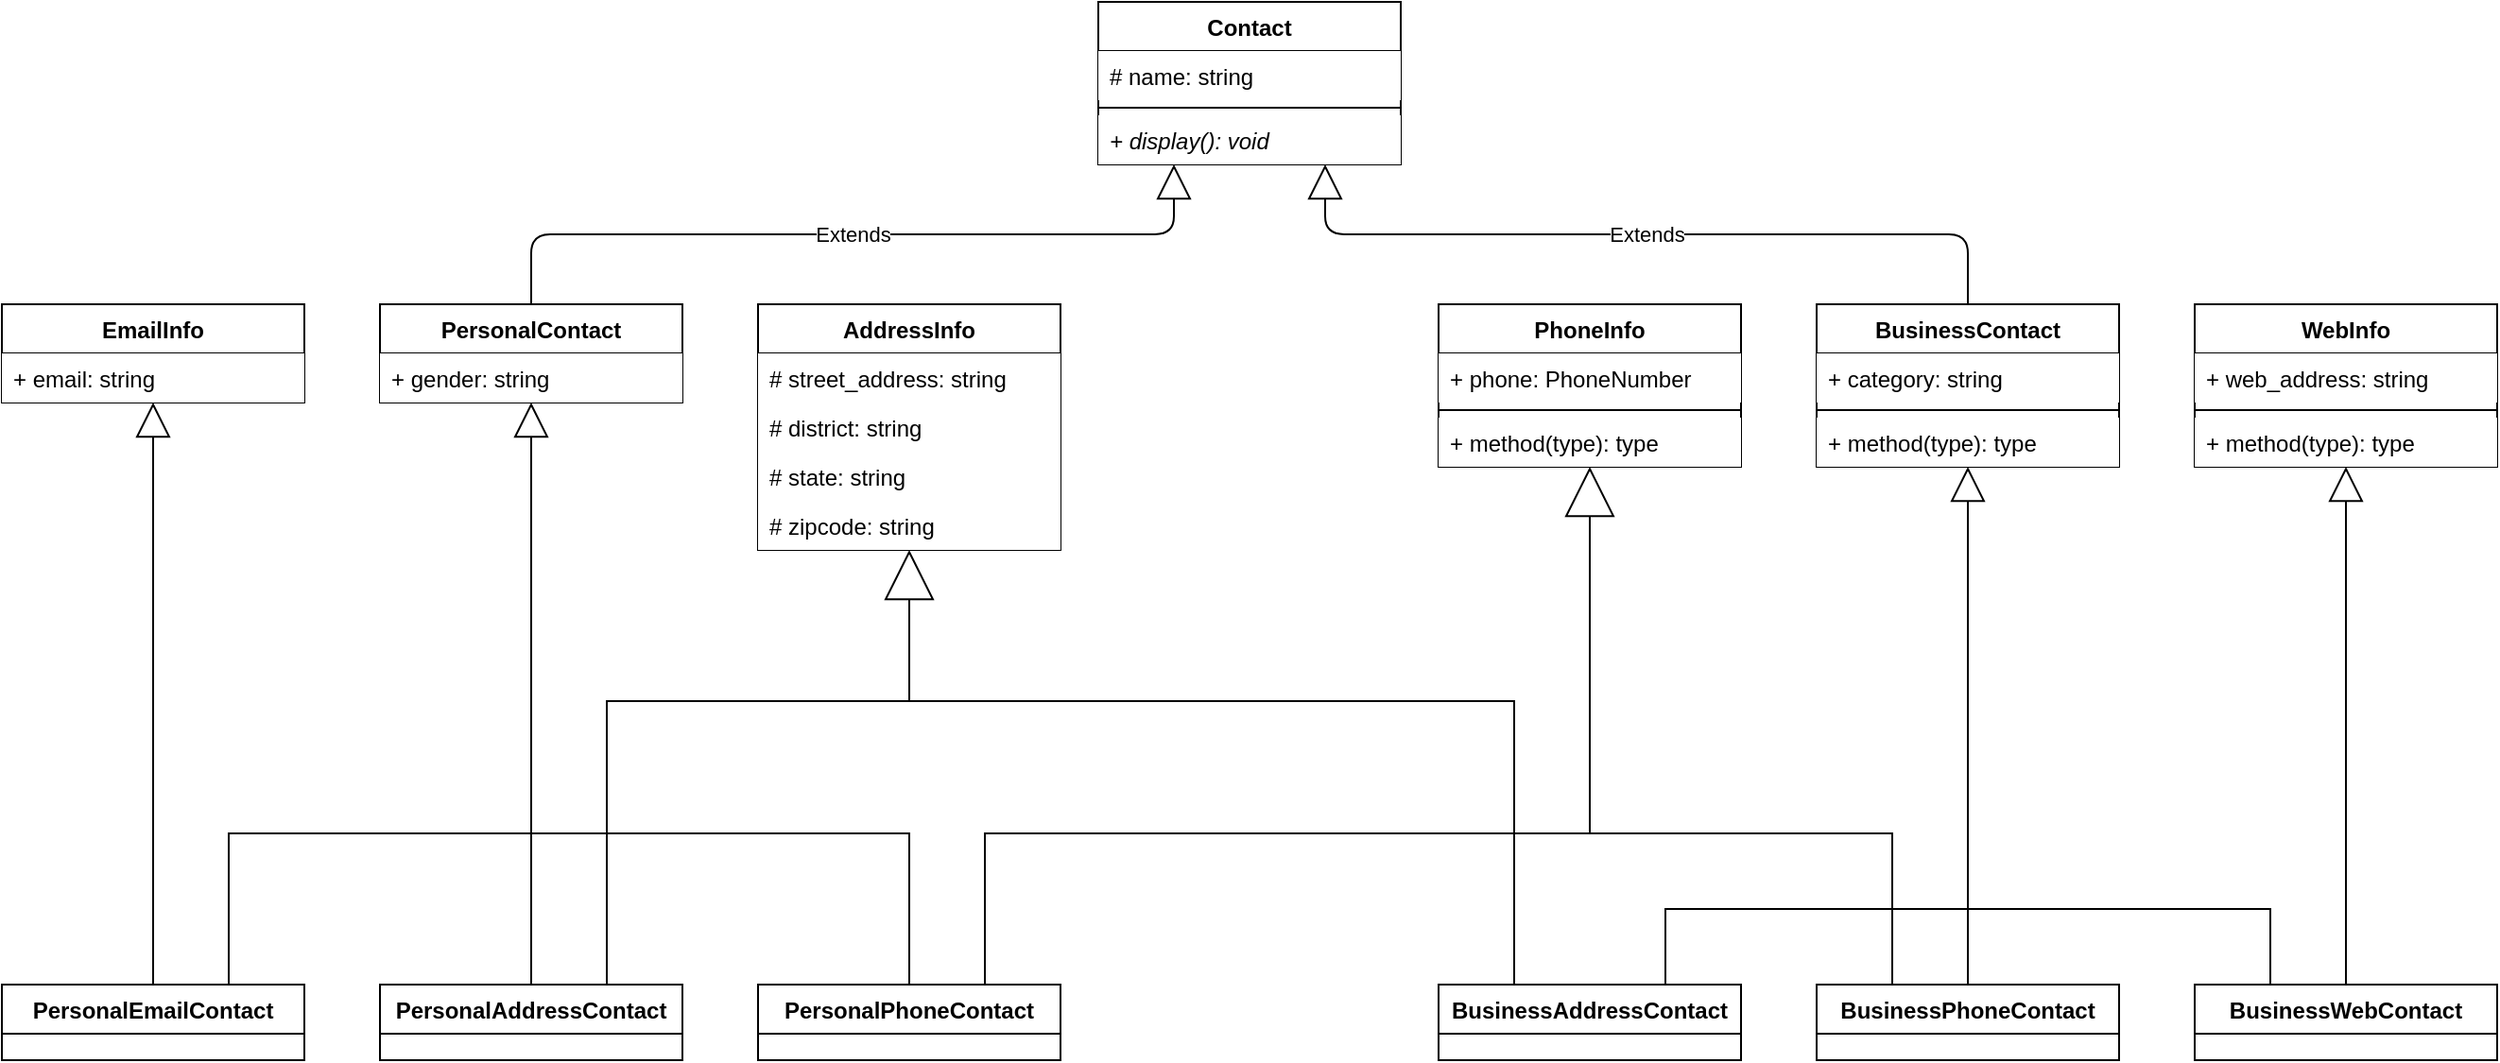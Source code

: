 <mxfile version="14.5.1" type="device" pages="3"><diagram id="RXsj_S4nUaZevX5wALTk" name="Contact Hierarchy"><mxGraphModel dx="942" dy="642" grid="1" gridSize="10" guides="1" tooltips="1" connect="1" arrows="0" fold="1" page="1" pageScale="1" pageWidth="1400" pageHeight="700" math="0" shadow="0"><root><mxCell id="0"/><mxCell id="1" parent="0"/><mxCell id="fDuT555Jr4MOAWVFoyUx-1" value="Contact" style="swimlane;fontStyle=1;align=center;verticalAlign=top;childLayout=stackLayout;horizontal=1;startSize=26;horizontalStack=0;resizeParent=1;resizeParentMax=0;resizeLast=0;collapsible=1;marginBottom=0;" parent="1" vertex="1"><mxGeometry x="620" y="70" width="160" height="86" as="geometry"/></mxCell><mxCell id="fDuT555Jr4MOAWVFoyUx-2" value="# name: string" style="text;strokeColor=none;align=left;verticalAlign=top;spacingLeft=4;spacingRight=4;overflow=hidden;rotatable=0;points=[[0,0.5],[1,0.5]];portConstraint=eastwest;fillColor=#ffffff;" parent="fDuT555Jr4MOAWVFoyUx-1" vertex="1"><mxGeometry y="26" width="160" height="26" as="geometry"/></mxCell><mxCell id="fDuT555Jr4MOAWVFoyUx-3" value="" style="line;strokeWidth=1;fillColor=none;align=left;verticalAlign=middle;spacingTop=-1;spacingLeft=3;spacingRight=3;rotatable=0;labelPosition=right;points=[];portConstraint=eastwest;" parent="fDuT555Jr4MOAWVFoyUx-1" vertex="1"><mxGeometry y="52" width="160" height="8" as="geometry"/></mxCell><mxCell id="fDuT555Jr4MOAWVFoyUx-4" value="+ display(): void" style="text;strokeColor=none;align=left;verticalAlign=top;spacingLeft=4;spacingRight=4;overflow=hidden;rotatable=0;points=[[0,0.5],[1,0.5]];portConstraint=eastwest;fontStyle=2;fillColor=#ffffff;" parent="fDuT555Jr4MOAWVFoyUx-1" vertex="1"><mxGeometry y="60" width="160" height="26" as="geometry"/></mxCell><mxCell id="fDuT555Jr4MOAWVFoyUx-6" value="PersonalContact" style="swimlane;fontStyle=1;align=center;verticalAlign=top;childLayout=stackLayout;horizontal=1;startSize=26;horizontalStack=0;resizeParent=1;resizeParentMax=0;resizeLast=0;collapsible=1;marginBottom=0;" parent="1" vertex="1"><mxGeometry x="240" y="230" width="160" height="52" as="geometry"/></mxCell><mxCell id="fDuT555Jr4MOAWVFoyUx-7" value="+ gender: string" style="text;strokeColor=none;align=left;verticalAlign=top;spacingLeft=4;spacingRight=4;overflow=hidden;rotatable=0;points=[[0,0.5],[1,0.5]];portConstraint=eastwest;fillColor=#ffffff;" parent="fDuT555Jr4MOAWVFoyUx-6" vertex="1"><mxGeometry y="26" width="160" height="26" as="geometry"/></mxCell><mxCell id="fDuT555Jr4MOAWVFoyUx-10" value="BusinessContact" style="swimlane;fontStyle=1;align=center;verticalAlign=top;childLayout=stackLayout;horizontal=1;startSize=26;horizontalStack=0;resizeParent=1;resizeParentMax=0;resizeLast=0;collapsible=1;marginBottom=0;" parent="1" vertex="1"><mxGeometry x="1000" y="230" width="160" height="86" as="geometry"/></mxCell><mxCell id="fDuT555Jr4MOAWVFoyUx-11" value="+ category: string" style="text;strokeColor=none;align=left;verticalAlign=top;spacingLeft=4;spacingRight=4;overflow=hidden;rotatable=0;points=[[0,0.5],[1,0.5]];portConstraint=eastwest;fillColor=#ffffff;" parent="fDuT555Jr4MOAWVFoyUx-10" vertex="1"><mxGeometry y="26" width="160" height="26" as="geometry"/></mxCell><mxCell id="fDuT555Jr4MOAWVFoyUx-12" value="" style="line;strokeWidth=1;fillColor=none;align=left;verticalAlign=middle;spacingTop=-1;spacingLeft=3;spacingRight=3;rotatable=0;labelPosition=right;points=[];portConstraint=eastwest;" parent="fDuT555Jr4MOAWVFoyUx-10" vertex="1"><mxGeometry y="52" width="160" height="8" as="geometry"/></mxCell><mxCell id="fDuT555Jr4MOAWVFoyUx-13" value="+ method(type): type" style="text;strokeColor=none;align=left;verticalAlign=top;spacingLeft=4;spacingRight=4;overflow=hidden;rotatable=0;points=[[0,0.5],[1,0.5]];portConstraint=eastwest;fillColor=#ffffff;" parent="fDuT555Jr4MOAWVFoyUx-10" vertex="1"><mxGeometry y="60" width="160" height="26" as="geometry"/></mxCell><mxCell id="fDuT555Jr4MOAWVFoyUx-14" value="Extends" style="endArrow=block;endSize=16;endFill=0;html=1;exitX=0.5;exitY=0;exitDx=0;exitDy=0;entryX=0.25;entryY=1;entryDx=0;entryDy=0;edgeStyle=orthogonalEdgeStyle;" parent="1" source="fDuT555Jr4MOAWVFoyUx-6" target="fDuT555Jr4MOAWVFoyUx-1" edge="1"><mxGeometry width="160" relative="1" as="geometry"><mxPoint x="460" y="170" as="sourcePoint"/><mxPoint x="620" y="170" as="targetPoint"/></mxGeometry></mxCell><mxCell id="fDuT555Jr4MOAWVFoyUx-15" value="Extends" style="endArrow=block;endSize=16;endFill=0;html=1;exitX=0.5;exitY=0;exitDx=0;exitDy=0;entryX=0.75;entryY=1;entryDx=0;entryDy=0;edgeStyle=orthogonalEdgeStyle;" parent="1" source="fDuT555Jr4MOAWVFoyUx-10" target="fDuT555Jr4MOAWVFoyUx-1" edge="1"><mxGeometry width="160" relative="1" as="geometry"><mxPoint x="660" y="310" as="sourcePoint"/><mxPoint x="820" y="310" as="targetPoint"/></mxGeometry></mxCell><mxCell id="fDuT555Jr4MOAWVFoyUx-16" value="AddressInfo" style="swimlane;fontStyle=1;align=center;verticalAlign=top;childLayout=stackLayout;horizontal=1;startSize=26;horizontalStack=0;resizeParent=1;resizeParentMax=0;resizeLast=0;collapsible=1;marginBottom=0;" parent="1" vertex="1"><mxGeometry x="440" y="230" width="160" height="130" as="geometry"><mxRectangle x="240" y="200" width="100" height="26" as="alternateBounds"/></mxGeometry></mxCell><mxCell id="fDuT555Jr4MOAWVFoyUx-17" value="# street_address: string" style="text;strokeColor=none;align=left;verticalAlign=top;spacingLeft=4;spacingRight=4;overflow=hidden;rotatable=0;points=[[0,0.5],[1,0.5]];portConstraint=eastwest;fillColor=#ffffff;" parent="fDuT555Jr4MOAWVFoyUx-16" vertex="1"><mxGeometry y="26" width="160" height="26" as="geometry"/></mxCell><mxCell id="MVMWuLtHfD_XNEsz0F-j-5" value="# district: string" style="text;strokeColor=none;align=left;verticalAlign=top;spacingLeft=4;spacingRight=4;overflow=hidden;rotatable=0;points=[[0,0.5],[1,0.5]];portConstraint=eastwest;fillColor=#ffffff;" parent="fDuT555Jr4MOAWVFoyUx-16" vertex="1"><mxGeometry y="52" width="160" height="26" as="geometry"/></mxCell><mxCell id="MVMWuLtHfD_XNEsz0F-j-6" value="# state: string" style="text;strokeColor=none;align=left;verticalAlign=top;spacingLeft=4;spacingRight=4;overflow=hidden;rotatable=0;points=[[0,0.5],[1,0.5]];portConstraint=eastwest;fillColor=#ffffff;" parent="fDuT555Jr4MOAWVFoyUx-16" vertex="1"><mxGeometry y="78" width="160" height="26" as="geometry"/></mxCell><mxCell id="MVMWuLtHfD_XNEsz0F-j-7" value="# zipcode: string" style="text;align=left;verticalAlign=top;spacingLeft=4;spacingRight=4;overflow=hidden;rotatable=0;points=[[0,0.5],[1,0.5]];portConstraint=eastwest;fillColor=#ffffff;" parent="fDuT555Jr4MOAWVFoyUx-16" vertex="1"><mxGeometry y="104" width="160" height="26" as="geometry"/></mxCell><mxCell id="fDuT555Jr4MOAWVFoyUx-20" value="PhoneInfo" style="swimlane;fontStyle=1;align=center;verticalAlign=top;childLayout=stackLayout;horizontal=1;startSize=26;horizontalStack=0;resizeParent=1;resizeParentMax=0;resizeLast=0;collapsible=1;marginBottom=0;" parent="1" vertex="1"><mxGeometry x="800" y="230" width="160" height="86" as="geometry"/></mxCell><mxCell id="fDuT555Jr4MOAWVFoyUx-21" value="+ phone: PhoneNumber" style="text;strokeColor=none;align=left;verticalAlign=top;spacingLeft=4;spacingRight=4;overflow=hidden;rotatable=0;points=[[0,0.5],[1,0.5]];portConstraint=eastwest;fillColor=#ffffff;" parent="fDuT555Jr4MOAWVFoyUx-20" vertex="1"><mxGeometry y="26" width="160" height="26" as="geometry"/></mxCell><mxCell id="fDuT555Jr4MOAWVFoyUx-22" value="" style="line;strokeWidth=1;align=left;verticalAlign=middle;spacingTop=-1;spacingLeft=3;spacingRight=3;rotatable=0;labelPosition=right;points=[];portConstraint=eastwest;shadow=0;perimeterSpacing=1;" parent="fDuT555Jr4MOAWVFoyUx-20" vertex="1"><mxGeometry y="52" width="160" height="8" as="geometry"/></mxCell><mxCell id="fDuT555Jr4MOAWVFoyUx-23" value="+ method(type): type" style="text;strokeColor=none;align=left;verticalAlign=top;spacingLeft=4;spacingRight=4;overflow=hidden;rotatable=0;points=[[0,0.5],[1,0.5]];portConstraint=eastwest;fillColor=#ffffff;" parent="fDuT555Jr4MOAWVFoyUx-20" vertex="1"><mxGeometry y="60" width="160" height="26" as="geometry"/></mxCell><mxCell id="fDuT555Jr4MOAWVFoyUx-24" value="PersonalAddressContact" style="swimlane;fontStyle=1;align=center;verticalAlign=top;childLayout=stackLayout;horizontal=1;startSize=26;horizontalStack=0;resizeParent=1;resizeParentMax=0;resizeLast=0;collapsible=1;marginBottom=0;" parent="1" vertex="1"><mxGeometry x="240" y="590" width="160" height="40" as="geometry"/></mxCell><mxCell id="fDuT555Jr4MOAWVFoyUx-30" value="" style="endArrow=block;endFill=0;endSize=24;html=1;exitX=0.75;exitY=0;exitDx=0;exitDy=0;edgeStyle=orthogonalEdgeStyle;rounded=0;entryX=0.5;entryY=1;entryDx=0;entryDy=0;" parent="1" source="fDuT555Jr4MOAWVFoyUx-24" target="fDuT555Jr4MOAWVFoyUx-16" edge="1"><mxGeometry width="160" relative="1" as="geometry"><mxPoint x="400" y="380" as="sourcePoint"/><mxPoint x="600" y="400" as="targetPoint"/><Array as="points"><mxPoint x="360" y="440"/><mxPoint x="520" y="440"/></Array></mxGeometry></mxCell><mxCell id="fDuT555Jr4MOAWVFoyUx-31" value="" style="endArrow=block;endSize=16;endFill=0;html=1;exitX=0.5;exitY=0;exitDx=0;exitDy=0;edgeStyle=orthogonalEdgeStyle;entryX=0.5;entryY=1;entryDx=0;entryDy=0;" parent="1" source="fDuT555Jr4MOAWVFoyUx-24" target="fDuT555Jr4MOAWVFoyUx-6" edge="1"><mxGeometry width="160" relative="1" as="geometry"><mxPoint x="320" y="370" as="sourcePoint"/><mxPoint x="280" y="350" as="targetPoint"/><Array as="points"><mxPoint x="320" y="560"/><mxPoint x="320" y="560"/></Array></mxGeometry></mxCell><mxCell id="fDuT555Jr4MOAWVFoyUx-32" value="PersonalPhoneContact" style="swimlane;fontStyle=1;align=center;verticalAlign=top;childLayout=stackLayout;horizontal=1;startSize=26;horizontalStack=0;resizeParent=1;resizeParentMax=0;resizeLast=0;collapsible=1;marginBottom=0;" parent="1" vertex="1"><mxGeometry x="440" y="590" width="160" height="40" as="geometry"/></mxCell><mxCell id="fDuT555Jr4MOAWVFoyUx-36" value="" style="endArrow=block;endFill=0;endSize=24;html=1;exitX=0.75;exitY=0;exitDx=0;exitDy=0;entryX=0.5;entryY=1;entryDx=0;entryDy=0;edgeStyle=orthogonalEdgeStyle;rounded=0;" parent="1" source="fDuT555Jr4MOAWVFoyUx-32" target="fDuT555Jr4MOAWVFoyUx-20" edge="1"><mxGeometry width="160" relative="1" as="geometry"><mxPoint x="610" y="420" as="sourcePoint"/><mxPoint x="770" y="420" as="targetPoint"/><Array as="points"><mxPoint x="560" y="510"/><mxPoint x="880" y="510"/></Array></mxGeometry></mxCell><mxCell id="fDuT555Jr4MOAWVFoyUx-37" value="" style="endArrow=none;endSize=16;endFill=0;html=1;exitX=0.5;exitY=0;exitDx=0;exitDy=0;edgeStyle=orthogonalEdgeStyle;verticalAlign=bottom;labelPosition=center;verticalLabelPosition=middle;align=center;rounded=0;" parent="1" source="fDuT555Jr4MOAWVFoyUx-32" edge="1"><mxGeometry width="160" relative="1" as="geometry"><mxPoint x="420" y="310" as="sourcePoint"/><mxPoint x="320" y="320" as="targetPoint"/><Array as="points"><mxPoint x="520" y="510"/><mxPoint x="320" y="510"/></Array></mxGeometry></mxCell><mxCell id="MVMWuLtHfD_XNEsz0F-j-8" style="edgeStyle=orthogonalEdgeStyle;rounded=0;orthogonalLoop=1;jettySize=auto;html=1;exitX=0.75;exitY=0;exitDx=0;exitDy=0;endArrow=none;endFill=0;endSize=16;elbow=vertical;" parent="1" source="MVMWuLtHfD_XNEsz0F-j-1" edge="1"><mxGeometry relative="1" as="geometry"><mxPoint x="320" y="320" as="targetPoint"/><Array as="points"><mxPoint x="160" y="510"/><mxPoint x="320" y="510"/></Array></mxGeometry></mxCell><mxCell id="MVMWuLtHfD_XNEsz0F-j-13" style="edgeStyle=orthogonalEdgeStyle;rounded=1;orthogonalLoop=1;jettySize=auto;html=1;exitX=0.5;exitY=0;exitDx=0;exitDy=0;endArrow=block;endFill=0;endSize=16;entryX=0.5;entryY=1;entryDx=0;entryDy=0;" parent="1" source="MVMWuLtHfD_XNEsz0F-j-1" target="MVMWuLtHfD_XNEsz0F-j-9" edge="1"><mxGeometry relative="1" as="geometry"><mxPoint x="110" y="320" as="targetPoint"/><Array as="points"><mxPoint x="120" y="540"/><mxPoint x="120" y="540"/></Array></mxGeometry></mxCell><mxCell id="MVMWuLtHfD_XNEsz0F-j-1" value="PersonalEmailContact" style="swimlane;fontStyle=1;align=center;verticalAlign=top;childLayout=stackLayout;horizontal=1;startSize=26;horizontalStack=0;resizeParent=1;resizeParentMax=0;resizeLast=0;collapsible=1;marginBottom=0;" parent="1" vertex="1"><mxGeometry x="40" y="590" width="160" height="40" as="geometry"/></mxCell><mxCell id="MVMWuLtHfD_XNEsz0F-j-9" value="EmailInfo" style="swimlane;fontStyle=1;align=center;verticalAlign=top;childLayout=stackLayout;horizontal=1;startSize=26;horizontalStack=0;resizeParent=1;resizeParentMax=0;resizeLast=0;collapsible=1;marginBottom=0;" parent="1" vertex="1"><mxGeometry x="40" y="230" width="160" height="52" as="geometry"/></mxCell><mxCell id="MVMWuLtHfD_XNEsz0F-j-10" value="+ email: string" style="text;strokeColor=none;align=left;verticalAlign=top;spacingLeft=4;spacingRight=4;overflow=hidden;rotatable=0;points=[[0,0.5],[1,0.5]];portConstraint=eastwest;fillColor=#ffffff;" parent="MVMWuLtHfD_XNEsz0F-j-9" vertex="1"><mxGeometry y="26" width="160" height="26" as="geometry"/></mxCell><mxCell id="MVMWuLtHfD_XNEsz0F-j-14" value="WebInfo" style="swimlane;fontStyle=1;align=center;verticalAlign=top;childLayout=stackLayout;horizontal=1;startSize=26;horizontalStack=0;resizeParent=1;resizeParentMax=0;resizeLast=0;collapsible=1;marginBottom=0;" parent="1" vertex="1"><mxGeometry x="1200" y="230" width="160" height="86" as="geometry"/></mxCell><mxCell id="MVMWuLtHfD_XNEsz0F-j-15" value="+ web_address: string" style="text;strokeColor=none;align=left;verticalAlign=top;spacingLeft=4;spacingRight=4;overflow=hidden;rotatable=0;points=[[0,0.5],[1,0.5]];portConstraint=eastwest;fillColor=#ffffff;" parent="MVMWuLtHfD_XNEsz0F-j-14" vertex="1"><mxGeometry y="26" width="160" height="26" as="geometry"/></mxCell><mxCell id="MVMWuLtHfD_XNEsz0F-j-16" value="" style="line;strokeWidth=1;align=left;verticalAlign=middle;spacingTop=-1;spacingLeft=3;spacingRight=3;rotatable=0;labelPosition=right;points=[];portConstraint=eastwest;fillColor=none;" parent="MVMWuLtHfD_XNEsz0F-j-14" vertex="1"><mxGeometry y="52" width="160" height="8" as="geometry"/></mxCell><mxCell id="MVMWuLtHfD_XNEsz0F-j-17" value="+ method(type): type" style="text;strokeColor=none;align=left;verticalAlign=top;spacingLeft=4;spacingRight=4;overflow=hidden;rotatable=0;points=[[0,0.5],[1,0.5]];portConstraint=eastwest;fillColor=#ffffff;" parent="MVMWuLtHfD_XNEsz0F-j-14" vertex="1"><mxGeometry y="60" width="160" height="26" as="geometry"/></mxCell><mxCell id="MVMWuLtHfD_XNEsz0F-j-19" style="edgeStyle=orthogonalEdgeStyle;rounded=1;orthogonalLoop=1;jettySize=auto;html=1;exitX=0.5;exitY=0;exitDx=0;exitDy=0;entryX=0.5;entryY=1;entryDx=0;entryDy=0;endArrow=block;endFill=0;endSize=16;" parent="1" source="MVMWuLtHfD_XNEsz0F-j-18" target="fDuT555Jr4MOAWVFoyUx-10" edge="1"><mxGeometry relative="1" as="geometry"/></mxCell><mxCell id="MVMWuLtHfD_XNEsz0F-j-20" style="edgeStyle=orthogonalEdgeStyle;rounded=0;orthogonalLoop=1;jettySize=auto;html=1;exitX=0.25;exitY=0;exitDx=0;exitDy=0;endArrow=none;endFill=0;endSize=16;" parent="1" source="MVMWuLtHfD_XNEsz0F-j-18" edge="1"><mxGeometry relative="1" as="geometry"><mxPoint x="880" y="390" as="targetPoint"/><Array as="points"><mxPoint x="1040" y="510"/><mxPoint x="880" y="510"/><mxPoint x="880" y="390"/></Array></mxGeometry></mxCell><mxCell id="MVMWuLtHfD_XNEsz0F-j-18" value="BusinessPhoneContact" style="swimlane;fontStyle=1;align=center;verticalAlign=top;childLayout=stackLayout;horizontal=1;startSize=26;horizontalStack=0;resizeParent=1;resizeParentMax=0;resizeLast=0;collapsible=1;marginBottom=0;" parent="1" vertex="1"><mxGeometry x="1000" y="590" width="160" height="40" as="geometry"/></mxCell><mxCell id="MVMWuLtHfD_XNEsz0F-j-22" style="edgeStyle=orthogonalEdgeStyle;rounded=0;orthogonalLoop=1;jettySize=auto;html=1;exitX=0.75;exitY=0;exitDx=0;exitDy=0;endArrow=none;endFill=0;endSize=16;" parent="1" source="MVMWuLtHfD_XNEsz0F-j-21" edge="1"><mxGeometry relative="1" as="geometry"><mxPoint x="1080" y="360" as="targetPoint"/><Array as="points"><mxPoint x="920" y="550"/><mxPoint x="1080" y="550"/></Array></mxGeometry></mxCell><mxCell id="MVMWuLtHfD_XNEsz0F-j-30" style="edgeStyle=orthogonalEdgeStyle;rounded=0;orthogonalLoop=1;jettySize=auto;html=1;exitX=0.25;exitY=0;exitDx=0;exitDy=0;endArrow=none;endFill=0;endSize=16;" parent="1" source="MVMWuLtHfD_XNEsz0F-j-21" edge="1"><mxGeometry relative="1" as="geometry"><mxPoint x="520" y="400" as="targetPoint"/><Array as="points"><mxPoint x="840" y="440"/><mxPoint x="520" y="440"/></Array></mxGeometry></mxCell><mxCell id="MVMWuLtHfD_XNEsz0F-j-21" value="BusinessAddressContact" style="swimlane;fontStyle=1;align=center;verticalAlign=top;childLayout=stackLayout;horizontal=1;startSize=26;horizontalStack=0;resizeParent=1;resizeParentMax=0;resizeLast=0;collapsible=1;marginBottom=0;" parent="1" vertex="1"><mxGeometry x="800" y="590" width="160" height="40" as="geometry"/></mxCell><mxCell id="MVMWuLtHfD_XNEsz0F-j-24" style="edgeStyle=orthogonalEdgeStyle;rounded=0;orthogonalLoop=1;jettySize=auto;html=1;exitX=0.25;exitY=0;exitDx=0;exitDy=0;endArrow=none;endFill=0;endSize=16;" parent="1" source="MVMWuLtHfD_XNEsz0F-j-23" edge="1"><mxGeometry relative="1" as="geometry"><mxPoint x="1080" y="350" as="targetPoint"/><Array as="points"><mxPoint x="1240" y="550"/><mxPoint x="1080" y="550"/></Array></mxGeometry></mxCell><mxCell id="MVMWuLtHfD_XNEsz0F-j-25" style="edgeStyle=orthogonalEdgeStyle;rounded=0;orthogonalLoop=1;jettySize=auto;html=1;exitX=0.5;exitY=0;exitDx=0;exitDy=0;entryX=0.5;entryY=1;entryDx=0;entryDy=0;endArrow=block;endFill=0;endSize=16;" parent="1" source="MVMWuLtHfD_XNEsz0F-j-23" target="MVMWuLtHfD_XNEsz0F-j-14" edge="1"><mxGeometry relative="1" as="geometry"/></mxCell><mxCell id="MVMWuLtHfD_XNEsz0F-j-23" value="BusinessWebContact" style="swimlane;fontStyle=1;align=center;verticalAlign=top;childLayout=stackLayout;horizontal=1;startSize=26;horizontalStack=0;resizeParent=1;resizeParentMax=0;resizeLast=0;collapsible=1;marginBottom=0;" parent="1" vertex="1"><mxGeometry x="1200" y="590" width="160" height="40" as="geometry"/></mxCell></root></mxGraphModel></diagram><diagram id="2uqUJE8ranXwRgDaMAfw" name="DMS"><mxGraphModel dx="1346" dy="917" grid="1" gridSize="10" guides="1" tooltips="1" connect="1" arrows="1" fold="1" page="1" pageScale="1" pageWidth="1000" pageHeight="1000" math="0" shadow="0"><root><mxCell id="BJADAyWLxiC1vDJ9y815-0"/><mxCell id="BJADAyWLxiC1vDJ9y815-1" parent="BJADAyWLxiC1vDJ9y815-0"/><mxCell id="KenUrw1Xlr_W09EgNjIh-0" value="Query" style="swimlane;fontStyle=1;align=center;verticalAlign=top;childLayout=stackLayout;horizontal=1;startSize=26;horizontalStack=0;resizeParent=1;resizeParentMax=0;resizeLast=0;collapsible=1;marginBottom=0;shadow=0;strokeWidth=1;fillColor=#ffffff;" vertex="1" parent="BJADAyWLxiC1vDJ9y815-1"><mxGeometry x="420" y="200" width="160" height="86" as="geometry"/></mxCell><mxCell id="KenUrw1Xlr_W09EgNjIh-1" value="+ target_dms: DMS" style="text;strokeColor=none;fillColor=none;align=left;verticalAlign=top;spacingLeft=4;spacingRight=4;overflow=hidden;rotatable=0;points=[[0,0.5],[1,0.5]];portConstraint=eastwest;" vertex="1" parent="KenUrw1Xlr_W09EgNjIh-0"><mxGeometry y="26" width="160" height="26" as="geometry"/></mxCell><mxCell id="KenUrw1Xlr_W09EgNjIh-2" value="" style="line;strokeWidth=1;fillColor=none;align=left;verticalAlign=middle;spacingTop=-1;spacingLeft=3;spacingRight=3;rotatable=0;labelPosition=right;points=[];portConstraint=eastwest;" vertex="1" parent="KenUrw1Xlr_W09EgNjIh-0"><mxGeometry y="52" width="160" height="8" as="geometry"/></mxCell><mxCell id="KenUrw1Xlr_W09EgNjIh-3" value="+ method(type): type" style="text;strokeColor=none;fillColor=none;align=left;verticalAlign=top;spacingLeft=4;spacingRight=4;overflow=hidden;rotatable=0;points=[[0,0.5],[1,0.5]];portConstraint=eastwest;" vertex="1" parent="KenUrw1Xlr_W09EgNjIh-0"><mxGeometry y="60" width="160" height="26" as="geometry"/></mxCell></root></mxGraphModel></diagram><diagram id="6mhEbrittBS4fMgeOEol" name="Menu"><mxGraphModel dx="1346" dy="917" grid="1" gridSize="10" guides="1" tooltips="1" connect="1" arrows="1" fold="1" page="1" pageScale="1" pageWidth="1400" pageHeight="700" math="0" shadow="0"><root><mxCell id="UFyaaKUDh7XfU5FsHr7I-0"/><mxCell id="UFyaaKUDh7XfU5FsHr7I-1" parent="UFyaaKUDh7XfU5FsHr7I-0"/><mxCell id="UFyaaKUDh7XfU5FsHr7I-2" value="Menu" style="swimlane;fontStyle=1;align=center;verticalAlign=top;childLayout=stackLayout;horizontal=1;startSize=26;horizontalStack=0;resizeParent=1;resizeParentMax=0;resizeLast=0;collapsible=1;marginBottom=0;" vertex="1" parent="UFyaaKUDh7XfU5FsHr7I-1"><mxGeometry x="210" y="40" width="160" height="86" as="geometry"/></mxCell><mxCell id="UFyaaKUDh7XfU5FsHr7I-3" value="+ field: type" style="text;strokeColor=none;fillColor=none;align=left;verticalAlign=top;spacingLeft=4;spacingRight=4;overflow=hidden;rotatable=0;points=[[0,0.5],[1,0.5]];portConstraint=eastwest;" vertex="1" parent="UFyaaKUDh7XfU5FsHr7I-2"><mxGeometry y="26" width="160" height="26" as="geometry"/></mxCell><mxCell id="UFyaaKUDh7XfU5FsHr7I-4" value="" style="line;strokeWidth=1;fillColor=none;align=left;verticalAlign=middle;spacingTop=-1;spacingLeft=3;spacingRight=3;rotatable=0;labelPosition=right;points=[];portConstraint=eastwest;" vertex="1" parent="UFyaaKUDh7XfU5FsHr7I-2"><mxGeometry y="52" width="160" height="8" as="geometry"/></mxCell><mxCell id="UFyaaKUDh7XfU5FsHr7I-5" value="+ method(type): type" style="text;strokeColor=none;fillColor=none;align=left;verticalAlign=top;spacingLeft=4;spacingRight=4;overflow=hidden;rotatable=0;points=[[0,0.5],[1,0.5]];portConstraint=eastwest;" vertex="1" parent="UFyaaKUDh7XfU5FsHr7I-2"><mxGeometry y="60" width="160" height="26" as="geometry"/></mxCell><mxCell id="UFyaaKUDh7XfU5FsHr7I-6" value="MenuOption" style="swimlane;fontStyle=1;align=center;verticalAlign=top;childLayout=stackLayout;horizontal=1;startSize=26;horizontalStack=0;resizeParent=1;resizeParentMax=0;resizeLast=0;collapsible=1;marginBottom=0;" vertex="1" parent="UFyaaKUDh7XfU5FsHr7I-1"><mxGeometry x="640" y="40" width="160" height="86" as="geometry"/></mxCell><mxCell id="UFyaaKUDh7XfU5FsHr7I-7" value="+ field: type" style="text;strokeColor=none;fillColor=none;align=left;verticalAlign=top;spacingLeft=4;spacingRight=4;overflow=hidden;rotatable=0;points=[[0,0.5],[1,0.5]];portConstraint=eastwest;" vertex="1" parent="UFyaaKUDh7XfU5FsHr7I-6"><mxGeometry y="26" width="160" height="26" as="geometry"/></mxCell><mxCell id="UFyaaKUDh7XfU5FsHr7I-8" value="" style="line;strokeWidth=1;fillColor=none;align=left;verticalAlign=middle;spacingTop=-1;spacingLeft=3;spacingRight=3;rotatable=0;labelPosition=right;points=[];portConstraint=eastwest;" vertex="1" parent="UFyaaKUDh7XfU5FsHr7I-6"><mxGeometry y="52" width="160" height="8" as="geometry"/></mxCell><mxCell id="UFyaaKUDh7XfU5FsHr7I-9" value="+ method(type): type" style="text;strokeColor=none;fillColor=none;align=left;verticalAlign=top;spacingLeft=4;spacingRight=4;overflow=hidden;rotatable=0;points=[[0,0.5],[1,0.5]];portConstraint=eastwest;" vertex="1" parent="UFyaaKUDh7XfU5FsHr7I-6"><mxGeometry y="60" width="160" height="26" as="geometry"/></mxCell></root></mxGraphModel></diagram></mxfile>